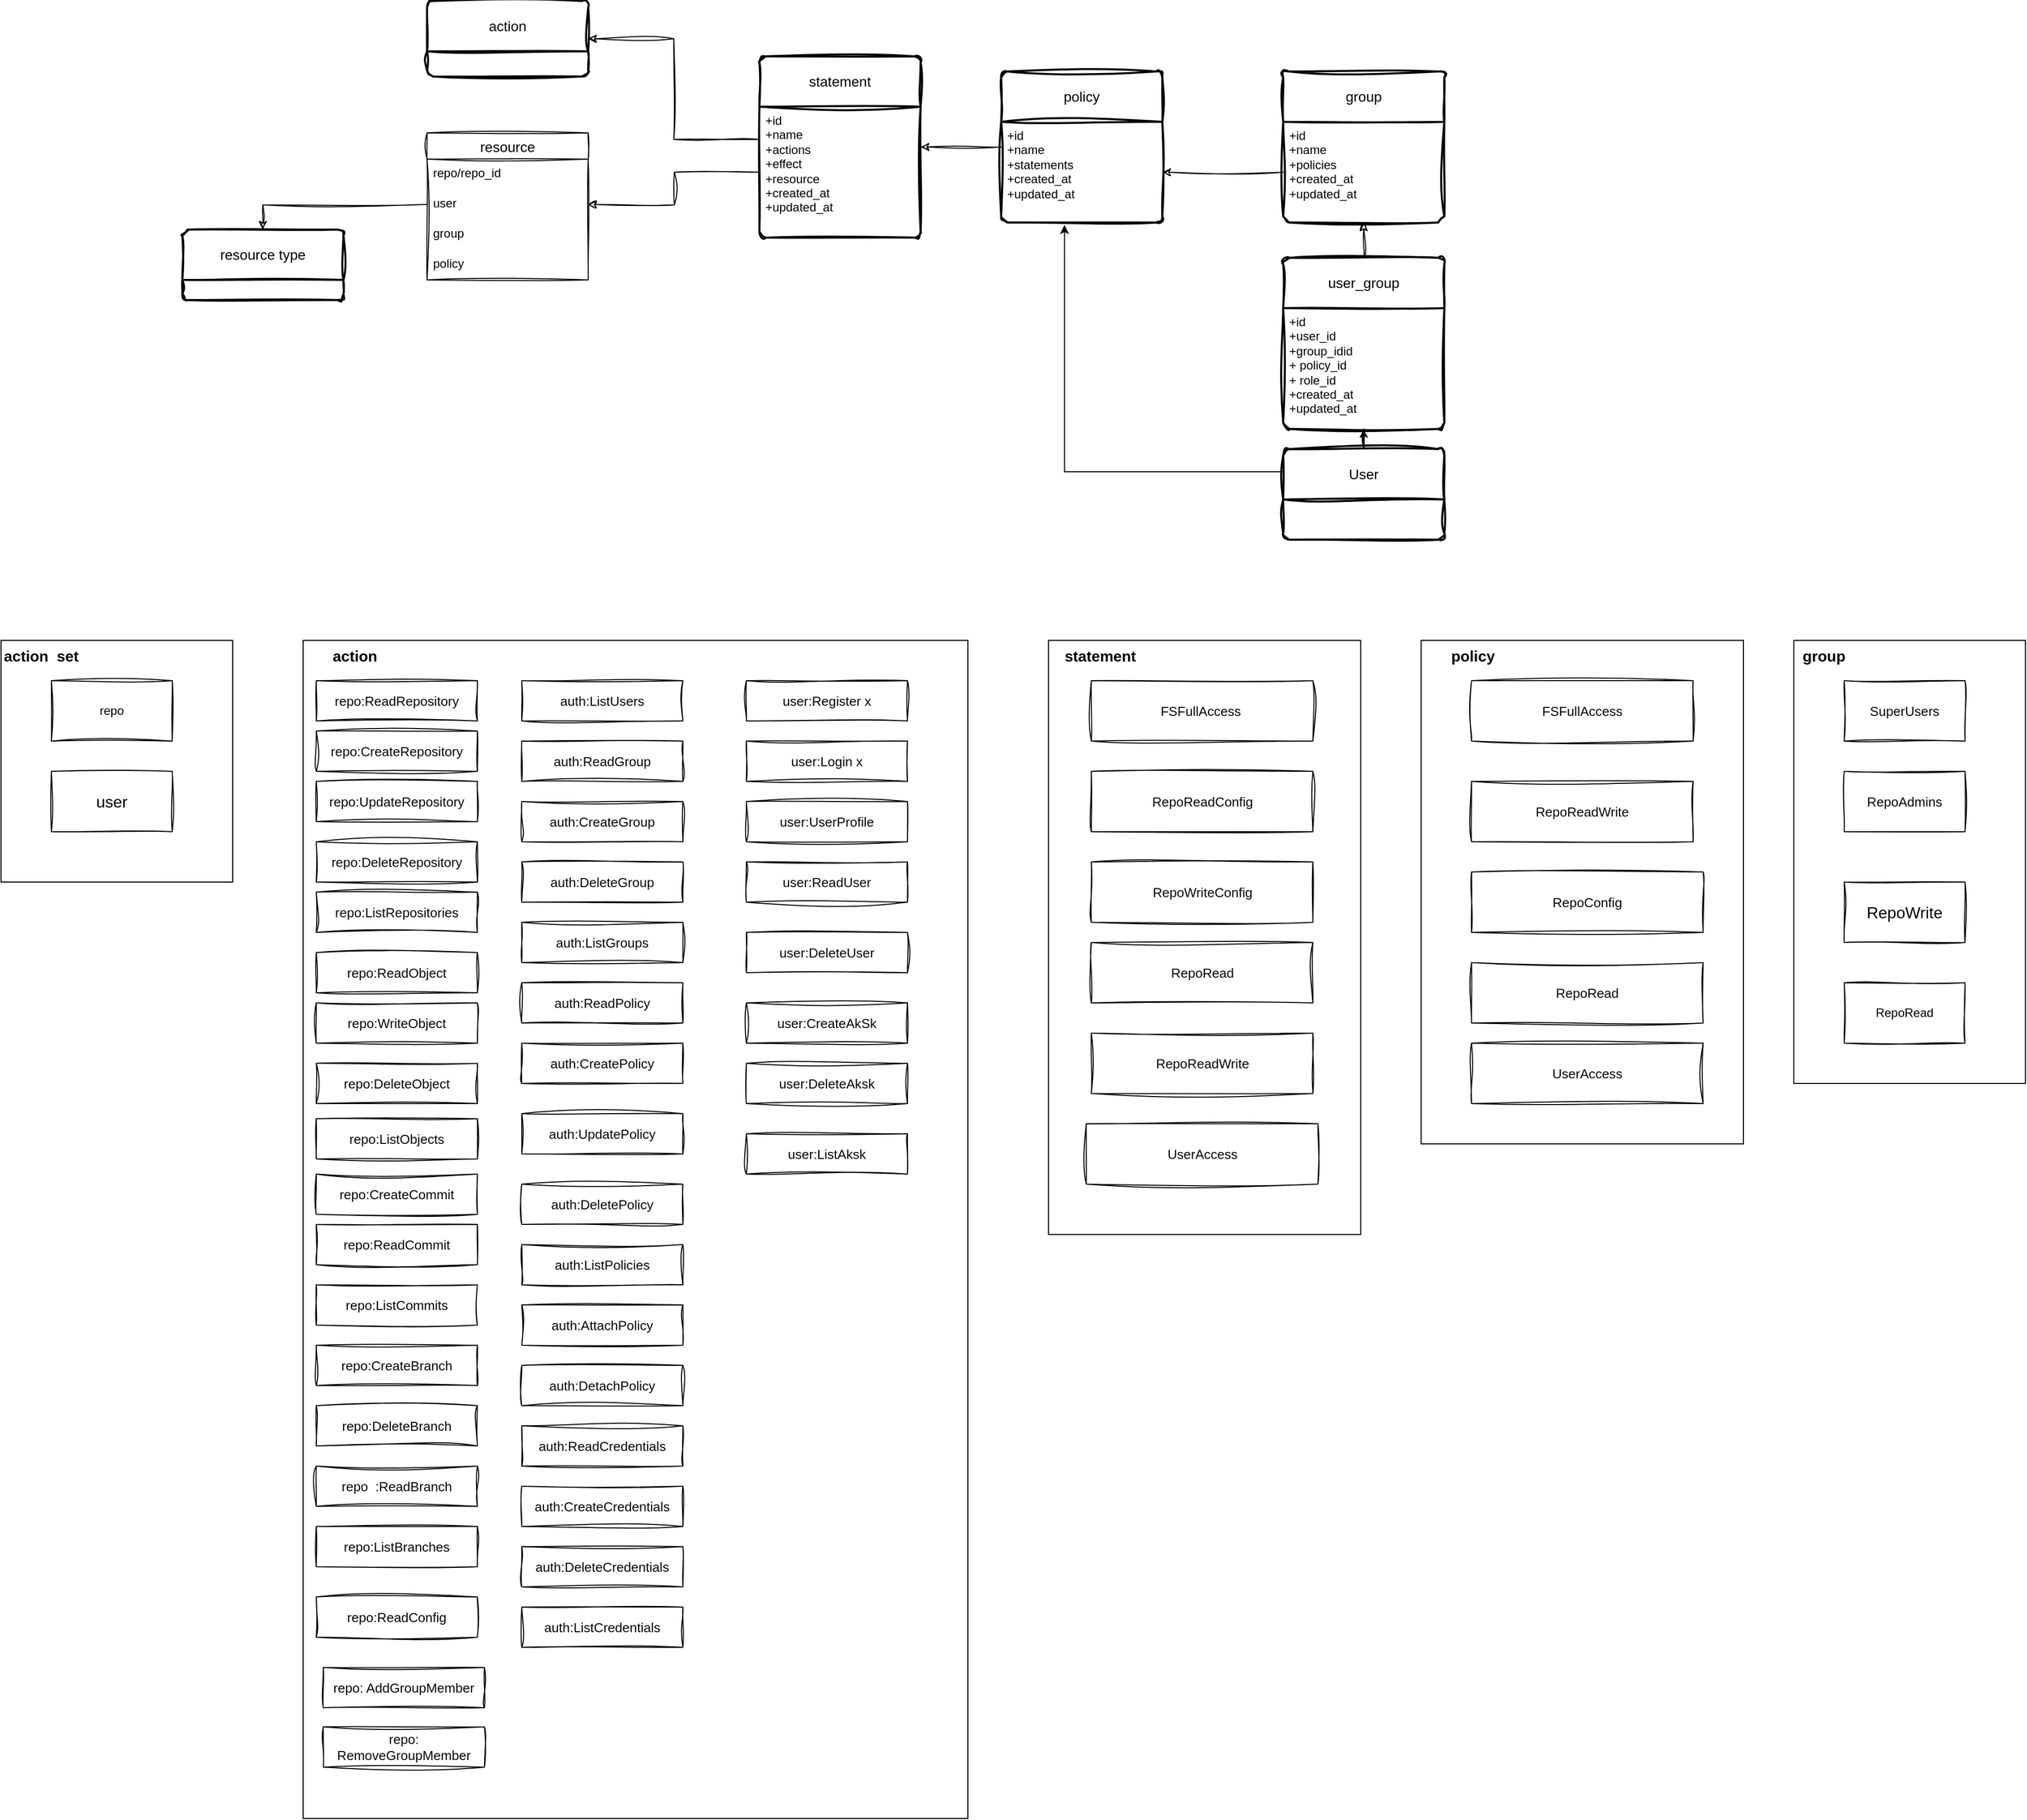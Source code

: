 <mxfile version="23.1.1" type="github">
  <diagram name="第 1 页" id="nxT7Srsqe-B9F_1n1DQQ">
    <mxGraphModel dx="1975" dy="2215" grid="1" gridSize="10" guides="1" tooltips="1" connect="1" arrows="1" fold="1" page="1" pageScale="1" pageWidth="827" pageHeight="1169" math="0" shadow="0">
      <root>
        <mxCell id="0" />
        <mxCell id="1" parent="0" />
        <mxCell id="G2X-WDeKZaXYeicsjy-L-1" value="" style="rounded=0;whiteSpace=wrap;html=1;hachureGap=4;fontFamily=Helvetica;" vertex="1" parent="1">
          <mxGeometry x="2090" y="90" width="230" height="440" as="geometry" />
        </mxCell>
        <mxCell id="G2X-WDeKZaXYeicsjy-L-2" value="&lt;div style=&quot;background-color:#ffffff;color:#080808&quot;&gt;&lt;div style=&quot;font-size: 9.8pt;&quot;&gt;&lt;div&gt;&lt;div style=&quot;font-size: 9.8pt;&quot;&gt;SuperUsers&lt;/div&gt;&lt;/div&gt;&lt;/div&gt;&lt;/div&gt;" style="rounded=0;whiteSpace=wrap;html=1;sketch=1;hachureGap=4;jiggle=2;curveFitting=1;fontFamily=Helvetica;" vertex="1" parent="1">
          <mxGeometry x="2140" y="130" width="120" height="60" as="geometry" />
        </mxCell>
        <mxCell id="G2X-WDeKZaXYeicsjy-L-3" value="&lt;div style=&quot;background-color:#ffffff;color:#080808&quot;&gt;&lt;div style=&quot;font-size: 9.8pt;&quot;&gt;RepoAdmins&lt;/div&gt;&lt;/div&gt;" style="rounded=0;whiteSpace=wrap;html=1;sketch=1;hachureGap=4;jiggle=2;curveFitting=1;fontFamily=Helvetica;" vertex="1" parent="1">
          <mxGeometry x="2140" y="220" width="120" height="60" as="geometry" />
        </mxCell>
        <mxCell id="G2X-WDeKZaXYeicsjy-L-4" value="&lt;font style=&quot;font-size: 16px;&quot;&gt;RepoWrite&lt;/font&gt;" style="rounded=0;whiteSpace=wrap;html=1;sketch=1;hachureGap=4;jiggle=2;curveFitting=1;fontFamily=Helvetica;" vertex="1" parent="1">
          <mxGeometry x="2140" y="330" width="120" height="60" as="geometry" />
        </mxCell>
        <mxCell id="G2X-WDeKZaXYeicsjy-L-5" value="RepoRead" style="rounded=0;whiteSpace=wrap;html=1;sketch=1;hachureGap=4;jiggle=2;curveFitting=1;fontFamily=Helvetica;" vertex="1" parent="1">
          <mxGeometry x="2140" y="430" width="120" height="60" as="geometry" />
        </mxCell>
        <mxCell id="G2X-WDeKZaXYeicsjy-L-6" value="&lt;b&gt;&lt;font style=&quot;font-size: 15px;&quot;&gt;group&lt;/font&gt;&lt;/b&gt;" style="text;html=1;align=center;verticalAlign=middle;whiteSpace=wrap;rounded=0;fontFamily=Helvetica;" vertex="1" parent="1">
          <mxGeometry x="2090" y="90" width="60" height="30" as="geometry" />
        </mxCell>
        <mxCell id="G2X-WDeKZaXYeicsjy-L-7" value="" style="rounded=0;whiteSpace=wrap;html=1;hachureGap=4;fontFamily=Helvetica;" vertex="1" parent="1">
          <mxGeometry x="1720" y="90" width="320" height="500" as="geometry" />
        </mxCell>
        <mxCell id="G2X-WDeKZaXYeicsjy-L-8" value="&lt;div style=&quot;background-color:#ffffff;color:#080808&quot;&gt;&lt;div style=&quot;font-size: 9.8pt;&quot;&gt;&lt;font&gt;FSFullAccess&lt;/font&gt;&lt;/div&gt;&lt;/div&gt;" style="rounded=0;whiteSpace=wrap;html=1;sketch=1;hachureGap=4;jiggle=2;curveFitting=1;fontFamily=Helvetica;" vertex="1" parent="1">
          <mxGeometry x="1770" y="130" width="220" height="60" as="geometry" />
        </mxCell>
        <mxCell id="G2X-WDeKZaXYeicsjy-L-10" value="&lt;div style=&quot;background-color:#ffffff;color:#080808&quot;&gt;&lt;div style=&quot;font-size: 9.8pt;&quot;&gt;RepoReadWrite&lt;br&gt;&lt;/div&gt;&lt;/div&gt;" style="rounded=0;whiteSpace=wrap;html=1;sketch=1;hachureGap=4;jiggle=2;curveFitting=1;fontFamily=Helvetica;" vertex="1" parent="1">
          <mxGeometry x="1770" y="230" width="220" height="60" as="geometry" />
        </mxCell>
        <mxCell id="G2X-WDeKZaXYeicsjy-L-11" value="&lt;div style=&quot;background-color:#ffffff;color:#080808&quot;&gt;&lt;div style=&quot;font-size: 9.8pt;&quot;&gt;RepoConfig&lt;br&gt;&lt;/div&gt;&lt;/div&gt;" style="rounded=0;whiteSpace=wrap;html=1;sketch=1;hachureGap=4;jiggle=2;curveFitting=1;fontFamily=Helvetica;" vertex="1" parent="1">
          <mxGeometry x="1770" y="320" width="230" height="60" as="geometry" />
        </mxCell>
        <mxCell id="G2X-WDeKZaXYeicsjy-L-12" value="&lt;b&gt;&lt;font style=&quot;font-size: 15px;&quot;&gt;policy&lt;/font&gt;&lt;/b&gt;" style="text;html=1;align=center;verticalAlign=middle;whiteSpace=wrap;rounded=0;fontFamily=Helvetica;" vertex="1" parent="1">
          <mxGeometry x="1733" y="90" width="77" height="30" as="geometry" />
        </mxCell>
        <mxCell id="G2X-WDeKZaXYeicsjy-L-13" value="" style="rounded=0;whiteSpace=wrap;html=1;hachureGap=4;fontFamily=Helvetica;" vertex="1" parent="1">
          <mxGeometry x="610" y="90" width="660" height="1170" as="geometry" />
        </mxCell>
        <mxCell id="G2X-WDeKZaXYeicsjy-L-14" value="&lt;div style=&quot;background-color:#ffffff;color:#080808&quot;&gt;&lt;div style=&quot;font-size: 9.8pt;&quot;&gt;&lt;div&gt;&lt;div style=&quot;font-size: 9.8pt;&quot;&gt;repo:ReadRepository&lt;/div&gt;&lt;/div&gt;&lt;/div&gt;&lt;/div&gt;" style="rounded=0;whiteSpace=wrap;html=1;sketch=1;hachureGap=4;jiggle=2;curveFitting=1;fontFamily=Helvetica;" vertex="1" parent="1">
          <mxGeometry x="623" y="130" width="160" height="40" as="geometry" />
        </mxCell>
        <mxCell id="G2X-WDeKZaXYeicsjy-L-15" value="&lt;b&gt;&lt;font style=&quot;font-size: 15px;&quot;&gt;action&lt;/font&gt;&lt;/b&gt;" style="text;html=1;align=center;verticalAlign=middle;whiteSpace=wrap;rounded=0;fontFamily=Helvetica;" vertex="1" parent="1">
          <mxGeometry x="623" y="90" width="77" height="30" as="geometry" />
        </mxCell>
        <mxCell id="G2X-WDeKZaXYeicsjy-L-16" value="&lt;div style=&quot;background-color:#ffffff;color:#080808&quot;&gt;&lt;div style=&quot;font-size: 9.8pt;&quot;&gt;&lt;div&gt;&lt;div style=&quot;font-size: 9.8pt;&quot;&gt;repo:CreateRepository&lt;/div&gt;&lt;/div&gt;&lt;/div&gt;&lt;/div&gt;" style="rounded=0;whiteSpace=wrap;html=1;sketch=1;hachureGap=4;jiggle=2;curveFitting=1;fontFamily=Helvetica;" vertex="1" parent="1">
          <mxGeometry x="623" y="180" width="160" height="40" as="geometry" />
        </mxCell>
        <mxCell id="G2X-WDeKZaXYeicsjy-L-17" value="&lt;div style=&quot;background-color:#ffffff;color:#080808&quot;&gt;&lt;div style=&quot;font-size: 9.8pt;&quot;&gt;&lt;div&gt;&lt;div style=&quot;font-size: 9.8pt;&quot;&gt;repo:UpdateRepository&lt;/div&gt;&lt;/div&gt;&lt;/div&gt;&lt;/div&gt;" style="rounded=0;whiteSpace=wrap;html=1;sketch=1;hachureGap=4;jiggle=2;curveFitting=1;fontFamily=Helvetica;" vertex="1" parent="1">
          <mxGeometry x="623" y="230" width="160" height="40" as="geometry" />
        </mxCell>
        <mxCell id="G2X-WDeKZaXYeicsjy-L-22" value="&lt;div style=&quot;background-color:#ffffff;color:#080808&quot;&gt;&lt;div style=&quot;font-size: 9.8pt;&quot;&gt;&lt;div style=&quot;font-size: 9.8pt;&quot;&gt;repo:ListRepositories&lt;/div&gt;&lt;/div&gt;&lt;/div&gt;" style="rounded=0;whiteSpace=wrap;html=1;sketch=1;hachureGap=4;jiggle=2;curveFitting=1;fontFamily=Helvetica;" vertex="1" parent="1">
          <mxGeometry x="623" y="340" width="160" height="40" as="geometry" />
        </mxCell>
        <mxCell id="G2X-WDeKZaXYeicsjy-L-23" value="&lt;div style=&quot;background-color:#ffffff;color:#080808&quot;&gt;&lt;div style=&quot;font-size: 9.8pt;&quot;&gt;&lt;div style=&quot;font-size: 9.8pt;&quot;&gt;repo:ReadObject&lt;/div&gt;&lt;/div&gt;&lt;/div&gt;" style="rounded=0;whiteSpace=wrap;html=1;sketch=1;hachureGap=4;jiggle=2;curveFitting=1;fontFamily=Helvetica;" vertex="1" parent="1">
          <mxGeometry x="623" y="400" width="160" height="40" as="geometry" />
        </mxCell>
        <mxCell id="G2X-WDeKZaXYeicsjy-L-24" value="&lt;div style=&quot;background-color:#ffffff;color:#080808&quot;&gt;&lt;div style=&quot;font-size: 9.8pt;&quot;&gt;&lt;div style=&quot;font-size: 9.8pt;&quot;&gt;repo:WriteObject&lt;/div&gt;&lt;/div&gt;&lt;/div&gt;" style="rounded=0;whiteSpace=wrap;html=1;sketch=1;hachureGap=4;jiggle=2;curveFitting=1;fontFamily=Helvetica;" vertex="1" parent="1">
          <mxGeometry x="623" y="450" width="160" height="40" as="geometry" />
        </mxCell>
        <mxCell id="G2X-WDeKZaXYeicsjy-L-25" value="&lt;div style=&quot;background-color:#ffffff;color:#080808&quot;&gt;&lt;div style=&quot;font-size: 9.8pt;&quot;&gt;&lt;div style=&quot;font-size: 9.8pt;&quot;&gt;repo:DeleteObject&lt;/div&gt;&lt;/div&gt;&lt;/div&gt;" style="rounded=0;whiteSpace=wrap;html=1;sketch=1;hachureGap=4;jiggle=2;curveFitting=1;fontFamily=Helvetica;" vertex="1" parent="1">
          <mxGeometry x="623" y="510" width="160" height="40" as="geometry" />
        </mxCell>
        <mxCell id="G2X-WDeKZaXYeicsjy-L-26" value="&lt;div style=&quot;background-color:#ffffff;color:#080808&quot;&gt;&lt;div style=&quot;font-size: 9.8pt;&quot;&gt;&lt;div style=&quot;font-size: 9.8pt;&quot;&gt;repo:ListObjects&lt;/div&gt;&lt;/div&gt;&lt;/div&gt;" style="rounded=0;whiteSpace=wrap;html=1;sketch=1;hachureGap=4;jiggle=2;curveFitting=1;fontFamily=Helvetica;" vertex="1" parent="1">
          <mxGeometry x="623" y="565" width="160" height="40" as="geometry" />
        </mxCell>
        <mxCell id="G2X-WDeKZaXYeicsjy-L-27" value="&lt;div style=&quot;background-color:#ffffff;color:#080808&quot;&gt;&lt;div style=&quot;font-size: 9.8pt;&quot;&gt;&lt;div style=&quot;font-size: 9.8pt;&quot;&gt;&lt;div style=&quot;font-size: 9.8pt;&quot;&gt;repo:CreateCommit&lt;/div&gt;&lt;/div&gt;&lt;/div&gt;&lt;/div&gt;" style="rounded=0;whiteSpace=wrap;html=1;sketch=1;hachureGap=4;jiggle=2;curveFitting=1;fontFamily=Helvetica;" vertex="1" parent="1">
          <mxGeometry x="623" y="620" width="160" height="40" as="geometry" />
        </mxCell>
        <mxCell id="G2X-WDeKZaXYeicsjy-L-29" value="&lt;div style=&quot;background-color:#ffffff;color:#080808&quot;&gt;&lt;div style=&quot;font-size: 9.8pt;&quot;&gt;&lt;div style=&quot;font-size: 9.8pt;&quot;&gt;&lt;div&gt;&lt;div style=&quot;font-size: 9.8pt;&quot;&gt;repo:ReadCommit&lt;/div&gt;&lt;/div&gt;&lt;/div&gt;&lt;/div&gt;&lt;/div&gt;" style="rounded=0;whiteSpace=wrap;html=1;sketch=1;hachureGap=4;jiggle=2;curveFitting=1;fontFamily=Helvetica;" vertex="1" parent="1">
          <mxGeometry x="623" y="670" width="160" height="40" as="geometry" />
        </mxCell>
        <mxCell id="G2X-WDeKZaXYeicsjy-L-30" value="&lt;div style=&quot;background-color:#ffffff;color:#080808&quot;&gt;&lt;div style=&quot;font-size: 9.8pt;&quot;&gt;&lt;div style=&quot;font-size: 9.8pt;&quot;&gt;&lt;div&gt;&lt;div style=&quot;font-size: 9.8pt;&quot;&gt;repo:ListCommits&lt;/div&gt;&lt;/div&gt;&lt;/div&gt;&lt;/div&gt;&lt;/div&gt;" style="rounded=0;whiteSpace=wrap;html=1;sketch=1;hachureGap=4;jiggle=2;curveFitting=1;fontFamily=Helvetica;" vertex="1" parent="1">
          <mxGeometry x="623" y="730" width="160" height="40" as="geometry" />
        </mxCell>
        <mxCell id="G2X-WDeKZaXYeicsjy-L-31" value="&lt;div style=&quot;background-color:#ffffff;color:#080808&quot;&gt;&lt;div style=&quot;font-size: 9.8pt;&quot;&gt;&lt;div style=&quot;font-size: 9.8pt;&quot;&gt;&lt;div&gt;&lt;div style=&quot;font-size: 9.8pt;&quot;&gt;repo:CreateBranch&lt;/div&gt;&lt;/div&gt;&lt;/div&gt;&lt;/div&gt;&lt;/div&gt;" style="rounded=0;whiteSpace=wrap;html=1;sketch=1;hachureGap=4;jiggle=2;curveFitting=1;fontFamily=Helvetica;" vertex="1" parent="1">
          <mxGeometry x="623" y="790" width="160" height="40" as="geometry" />
        </mxCell>
        <mxCell id="G2X-WDeKZaXYeicsjy-L-32" value="&lt;div style=&quot;background-color:#ffffff;color:#080808&quot;&gt;&lt;div style=&quot;font-size: 9.8pt;&quot;&gt;&lt;div style=&quot;font-size: 9.8pt;&quot;&gt;&lt;div&gt;&lt;div style=&quot;font-size: 9.8pt;&quot;&gt;repo:DeleteBranch&lt;/div&gt;&lt;/div&gt;&lt;/div&gt;&lt;/div&gt;&lt;/div&gt;" style="rounded=0;whiteSpace=wrap;html=1;sketch=1;hachureGap=4;jiggle=2;curveFitting=1;fontFamily=Helvetica;" vertex="1" parent="1">
          <mxGeometry x="623" y="850" width="160" height="40" as="geometry" />
        </mxCell>
        <mxCell id="G2X-WDeKZaXYeicsjy-L-33" value="&lt;div style=&quot;background-color:#ffffff;color:#080808&quot;&gt;&lt;div style=&quot;font-size: 9.8pt;&quot;&gt;&lt;div style=&quot;font-size: 9.8pt;&quot;&gt;&lt;div&gt;&lt;div style=&quot;font-size: 9.8pt;&quot;&gt;repo&amp;nbsp; :ReadBranch&lt;/div&gt;&lt;/div&gt;&lt;/div&gt;&lt;/div&gt;&lt;/div&gt;" style="rounded=0;whiteSpace=wrap;html=1;sketch=1;hachureGap=4;jiggle=2;curveFitting=1;fontFamily=Helvetica;" vertex="1" parent="1">
          <mxGeometry x="623" y="910" width="160" height="40" as="geometry" />
        </mxCell>
        <mxCell id="G2X-WDeKZaXYeicsjy-L-35" value="&lt;div style=&quot;background-color:#ffffff;color:#080808&quot;&gt;&lt;div style=&quot;font-size: 9.8pt;&quot;&gt;&lt;div style=&quot;font-size: 9.8pt;&quot;&gt;&lt;div&gt;&lt;div style=&quot;font-size: 9.8pt;&quot;&gt;repo:ListBranches&lt;/div&gt;&lt;/div&gt;&lt;/div&gt;&lt;/div&gt;&lt;/div&gt;" style="rounded=0;whiteSpace=wrap;html=1;sketch=1;hachureGap=4;jiggle=2;curveFitting=1;fontFamily=Helvetica;" vertex="1" parent="1">
          <mxGeometry x="623" y="970" width="160" height="40" as="geometry" />
        </mxCell>
        <mxCell id="G2X-WDeKZaXYeicsjy-L-39" value="&lt;div style=&quot;background-color:#ffffff;color:#080808&quot;&gt;&lt;div style=&quot;font-size: 9.8pt;&quot;&gt;&lt;div style=&quot;font-size: 9.8pt;&quot;&gt;&lt;div style=&quot;font-size: 9.8pt;&quot;&gt;&lt;div&gt;&lt;div style=&quot;font-size: 9.8pt;&quot;&gt;repo:ReadConfig&lt;/div&gt;&lt;/div&gt;&lt;/div&gt;&lt;/div&gt;&lt;/div&gt;&lt;/div&gt;" style="rounded=0;whiteSpace=wrap;html=1;sketch=1;hachureGap=4;jiggle=2;curveFitting=1;fontFamily=Helvetica;" vertex="1" parent="1">
          <mxGeometry x="623" y="1040" width="160" height="40" as="geometry" />
        </mxCell>
        <mxCell id="G2X-WDeKZaXYeicsjy-L-40" value="&lt;div style=&quot;background-color:#ffffff;color:#080808&quot;&gt;&lt;div style=&quot;font-size: 9.8pt;&quot;&gt;&lt;div style=&quot;font-size: 9.8pt;&quot;&gt;&lt;div&gt;&lt;div style=&quot;font-size: 9.8pt;&quot;&gt;user:Login x&lt;/div&gt;&lt;/div&gt;&lt;/div&gt;&lt;/div&gt;&lt;/div&gt;" style="rounded=0;whiteSpace=wrap;html=1;sketch=1;hachureGap=4;jiggle=2;curveFitting=1;fontFamily=Helvetica;" vertex="1" parent="1">
          <mxGeometry x="1050" y="190" width="160" height="40" as="geometry" />
        </mxCell>
        <mxCell id="G2X-WDeKZaXYeicsjy-L-42" value="&lt;div style=&quot;background-color:#ffffff;color:#080808&quot;&gt;&lt;div style=&quot;font-size: 9.8pt;&quot;&gt;&lt;div style=&quot;font-size: 9.8pt;&quot;&gt;&lt;div style=&quot;font-size: 9.8pt;&quot;&gt;user:ReadUser&lt;/div&gt;&lt;/div&gt;&lt;/div&gt;&lt;/div&gt;" style="rounded=0;whiteSpace=wrap;html=1;sketch=1;hachureGap=4;jiggle=2;curveFitting=1;fontFamily=Helvetica;" vertex="1" parent="1">
          <mxGeometry x="1050" y="310" width="160" height="40" as="geometry" />
        </mxCell>
        <mxCell id="G2X-WDeKZaXYeicsjy-L-43" value="&lt;div style=&quot;background-color:#ffffff;color:#080808&quot;&gt;&lt;div style=&quot;font-size: 9.8pt;&quot;&gt;&lt;div style=&quot;font-size: 9.8pt;&quot;&gt;&lt;div&gt;&lt;div style=&quot;font-size: 9.8pt;&quot;&gt;auth:ListUsers&lt;/div&gt;&lt;/div&gt;&lt;/div&gt;&lt;/div&gt;&lt;/div&gt;" style="rounded=0;whiteSpace=wrap;html=1;sketch=1;hachureGap=4;jiggle=2;curveFitting=1;fontFamily=Helvetica;" vertex="1" parent="1">
          <mxGeometry x="827" y="130" width="160" height="40" as="geometry" />
        </mxCell>
        <mxCell id="G2X-WDeKZaXYeicsjy-L-44" value="&lt;div style=&quot;background-color:#ffffff;color:#080808&quot;&gt;&lt;div style=&quot;font-size: 9.8pt;&quot;&gt;&lt;div style=&quot;font-size: 9.8pt;&quot;&gt;&lt;div&gt;&lt;div style=&quot;font-size: 9.8pt;&quot;&gt;auth:ReadGroup&lt;/div&gt;&lt;/div&gt;&lt;/div&gt;&lt;/div&gt;&lt;/div&gt;" style="rounded=0;whiteSpace=wrap;html=1;sketch=1;hachureGap=4;jiggle=2;curveFitting=1;fontFamily=Helvetica;" vertex="1" parent="1">
          <mxGeometry x="827" y="190" width="160" height="40" as="geometry" />
        </mxCell>
        <mxCell id="G2X-WDeKZaXYeicsjy-L-45" value="&lt;div style=&quot;background-color:#ffffff;color:#080808&quot;&gt;&lt;div style=&quot;font-size: 9.8pt;&quot;&gt;&lt;div style=&quot;font-size: 9.8pt;&quot;&gt;&lt;div&gt;&lt;div style=&quot;font-size: 9.8pt;&quot;&gt;auth:CreateGroup&lt;/div&gt;&lt;/div&gt;&lt;/div&gt;&lt;/div&gt;&lt;/div&gt;" style="rounded=0;whiteSpace=wrap;html=1;sketch=1;hachureGap=4;jiggle=2;curveFitting=1;fontFamily=Helvetica;" vertex="1" parent="1">
          <mxGeometry x="827" y="250" width="160" height="40" as="geometry" />
        </mxCell>
        <mxCell id="G2X-WDeKZaXYeicsjy-L-46" value="&lt;div style=&quot;background-color:#ffffff;color:#080808&quot;&gt;&lt;div style=&quot;font-size: 9.8pt;&quot;&gt;&lt;div style=&quot;font-size: 9.8pt;&quot;&gt;&lt;div style=&quot;font-size: 9.8pt;&quot;&gt;&lt;div&gt;&lt;div style=&quot;font-size: 9.8pt;&quot;&gt;auth:DeleteGroup&lt;/div&gt;&lt;/div&gt;&lt;/div&gt;&lt;/div&gt;&lt;/div&gt;&lt;/div&gt;" style="rounded=0;whiteSpace=wrap;html=1;sketch=1;hachureGap=4;jiggle=2;curveFitting=1;fontFamily=Helvetica;" vertex="1" parent="1">
          <mxGeometry x="827" y="310" width="160" height="40" as="geometry" />
        </mxCell>
        <mxCell id="G2X-WDeKZaXYeicsjy-L-47" value="&lt;div style=&quot;background-color:#ffffff;color:#080808&quot;&gt;&lt;div style=&quot;font-size: 9.8pt;&quot;&gt;&lt;div style=&quot;font-size: 9.8pt;&quot;&gt;&lt;div style=&quot;font-size: 9.8pt;&quot;&gt;&lt;div&gt;&lt;div style=&quot;font-size: 9.8pt;&quot;&gt;auth:ListGroups&lt;/div&gt;&lt;/div&gt;&lt;/div&gt;&lt;/div&gt;&lt;/div&gt;&lt;/div&gt;" style="rounded=0;whiteSpace=wrap;html=1;sketch=1;hachureGap=4;jiggle=2;curveFitting=1;fontFamily=Helvetica;" vertex="1" parent="1">
          <mxGeometry x="827" y="370" width="160" height="40" as="geometry" />
        </mxCell>
        <mxCell id="G2X-WDeKZaXYeicsjy-L-50" value="&lt;div style=&quot;background-color:#ffffff;color:#080808&quot;&gt;&lt;div style=&quot;font-size: 9.8pt;&quot;&gt;&lt;div style=&quot;font-size: 9.8pt;&quot;&gt;&lt;div style=&quot;font-size: 9.8pt;&quot;&gt;&lt;div&gt;&lt;div style=&quot;font-size: 9.8pt;&quot;&gt;auth:ReadPolicy&lt;/div&gt;&lt;/div&gt;&lt;/div&gt;&lt;/div&gt;&lt;/div&gt;&lt;/div&gt;" style="rounded=0;whiteSpace=wrap;html=1;sketch=1;hachureGap=4;jiggle=2;curveFitting=1;fontFamily=Helvetica;" vertex="1" parent="1">
          <mxGeometry x="827" y="430" width="160" height="40" as="geometry" />
        </mxCell>
        <mxCell id="G2X-WDeKZaXYeicsjy-L-51" value="&lt;div style=&quot;background-color:#ffffff;color:#080808&quot;&gt;&lt;div style=&quot;font-size: 9.8pt;&quot;&gt;&lt;div style=&quot;font-size: 9.8pt;&quot;&gt;&lt;div style=&quot;font-size: 9.8pt;&quot;&gt;&lt;div&gt;&lt;div style=&quot;font-size: 9.8pt;&quot;&gt;auth:CreatePolicy&lt;/div&gt;&lt;/div&gt;&lt;/div&gt;&lt;/div&gt;&lt;/div&gt;&lt;/div&gt;" style="rounded=0;whiteSpace=wrap;html=1;sketch=1;hachureGap=4;jiggle=2;curveFitting=1;fontFamily=Helvetica;" vertex="1" parent="1">
          <mxGeometry x="827" y="490" width="160" height="40" as="geometry" />
        </mxCell>
        <mxCell id="G2X-WDeKZaXYeicsjy-L-52" value="&lt;div style=&quot;background-color:#ffffff;color:#080808&quot;&gt;&lt;div style=&quot;font-size: 9.8pt;&quot;&gt;&lt;div style=&quot;font-size: 9.8pt;&quot;&gt;&lt;div style=&quot;font-size: 9.8pt;&quot;&gt;&lt;div&gt;&lt;div style=&quot;font-size: 9.8pt;&quot;&gt;auth:UpdatePolicy&lt;/div&gt;&lt;/div&gt;&lt;/div&gt;&lt;/div&gt;&lt;/div&gt;&lt;/div&gt;" style="rounded=0;whiteSpace=wrap;html=1;sketch=1;hachureGap=4;jiggle=2;curveFitting=1;fontFamily=Helvetica;" vertex="1" parent="1">
          <mxGeometry x="827" y="560" width="160" height="40" as="geometry" />
        </mxCell>
        <mxCell id="G2X-WDeKZaXYeicsjy-L-53" value="&lt;div style=&quot;background-color:#ffffff;color:#080808&quot;&gt;&lt;div style=&quot;font-size: 9.8pt;&quot;&gt;&lt;div style=&quot;font-size: 9.8pt;&quot;&gt;&lt;div style=&quot;font-size: 9.8pt;&quot;&gt;&lt;div&gt;&lt;div style=&quot;font-size: 9.8pt;&quot;&gt;auth:DeletePolicy&lt;/div&gt;&lt;/div&gt;&lt;/div&gt;&lt;/div&gt;&lt;/div&gt;&lt;/div&gt;" style="rounded=0;whiteSpace=wrap;html=1;sketch=1;hachureGap=4;jiggle=2;curveFitting=1;fontFamily=Helvetica;" vertex="1" parent="1">
          <mxGeometry x="827" y="630" width="160" height="40" as="geometry" />
        </mxCell>
        <mxCell id="G2X-WDeKZaXYeicsjy-L-54" value="&lt;div style=&quot;background-color:#ffffff;color:#080808&quot;&gt;&lt;div style=&quot;font-size: 9.8pt;&quot;&gt;&lt;div style=&quot;font-size: 9.8pt;&quot;&gt;&lt;div style=&quot;font-size: 9.8pt;&quot;&gt;&lt;div style=&quot;font-size: 9.8pt;&quot;&gt;&lt;div&gt;&lt;div style=&quot;font-size: 9.8pt;&quot;&gt;auth:ListPolicies&lt;/div&gt;&lt;/div&gt;&lt;/div&gt;&lt;/div&gt;&lt;/div&gt;&lt;/div&gt;&lt;/div&gt;" style="rounded=0;whiteSpace=wrap;html=1;sketch=1;hachureGap=4;jiggle=2;curveFitting=1;fontFamily=Helvetica;" vertex="1" parent="1">
          <mxGeometry x="827" y="690" width="160" height="40" as="geometry" />
        </mxCell>
        <mxCell id="G2X-WDeKZaXYeicsjy-L-55" value="&lt;div style=&quot;background-color:#ffffff;color:#080808&quot;&gt;&lt;div style=&quot;font-size: 9.8pt;&quot;&gt;&lt;div style=&quot;font-size: 9.8pt;&quot;&gt;&lt;div style=&quot;font-size: 9.8pt;&quot;&gt;&lt;div style=&quot;font-size: 9.8pt;&quot;&gt;&lt;div&gt;&lt;div style=&quot;font-size: 9.8pt;&quot;&gt;auth:AttachPolicy&lt;/div&gt;&lt;/div&gt;&lt;/div&gt;&lt;/div&gt;&lt;/div&gt;&lt;/div&gt;&lt;/div&gt;" style="rounded=0;whiteSpace=wrap;html=1;sketch=1;hachureGap=4;jiggle=2;curveFitting=1;fontFamily=Helvetica;" vertex="1" parent="1">
          <mxGeometry x="827" y="750" width="160" height="40" as="geometry" />
        </mxCell>
        <mxCell id="G2X-WDeKZaXYeicsjy-L-56" value="&lt;div style=&quot;background-color:#ffffff;color:#080808&quot;&gt;&lt;div style=&quot;font-size: 9.8pt;&quot;&gt;&lt;div style=&quot;font-size: 9.8pt;&quot;&gt;&lt;div style=&quot;font-size: 9.8pt;&quot;&gt;&lt;div style=&quot;font-size: 9.8pt;&quot;&gt;&lt;div style=&quot;font-size: 9.8pt;&quot;&gt;&lt;div&gt;&lt;div style=&quot;font-size: 9.8pt;&quot;&gt;auth:DetachPolicy&lt;/div&gt;&lt;/div&gt;&lt;/div&gt;&lt;/div&gt;&lt;/div&gt;&lt;/div&gt;&lt;/div&gt;&lt;/div&gt;" style="rounded=0;whiteSpace=wrap;html=1;sketch=1;hachureGap=4;jiggle=2;curveFitting=1;fontFamily=Helvetica;" vertex="1" parent="1">
          <mxGeometry x="827" y="810" width="160" height="40" as="geometry" />
        </mxCell>
        <mxCell id="G2X-WDeKZaXYeicsjy-L-57" value="&lt;div style=&quot;background-color:#ffffff;color:#080808&quot;&gt;&lt;div style=&quot;font-size: 9.8pt;&quot;&gt;&lt;div style=&quot;font-size: 9.8pt;&quot;&gt;&lt;div style=&quot;font-size: 9.8pt;&quot;&gt;&lt;div style=&quot;font-size: 9.8pt;&quot;&gt;&lt;div&gt;&lt;div style=&quot;font-size: 9.8pt;&quot;&gt;auth:ReadCredentials&lt;/div&gt;&lt;/div&gt;&lt;/div&gt;&lt;/div&gt;&lt;/div&gt;&lt;/div&gt;&lt;/div&gt;" style="rounded=0;whiteSpace=wrap;html=1;sketch=1;hachureGap=4;jiggle=2;curveFitting=1;fontFamily=Helvetica;" vertex="1" parent="1">
          <mxGeometry x="827" y="870" width="160" height="40" as="geometry" />
        </mxCell>
        <mxCell id="G2X-WDeKZaXYeicsjy-L-58" value="&lt;div style=&quot;background-color:#ffffff;color:#080808&quot;&gt;&lt;div style=&quot;font-size: 9.8pt;&quot;&gt;&lt;div style=&quot;font-size: 9.8pt;&quot;&gt;&lt;div style=&quot;font-size: 9.8pt;&quot;&gt;&lt;div style=&quot;font-size: 9.8pt;&quot;&gt;&lt;div&gt;&lt;div style=&quot;font-size: 9.8pt;&quot;&gt;auth:CreateCredentials&lt;/div&gt;&lt;/div&gt;&lt;/div&gt;&lt;/div&gt;&lt;/div&gt;&lt;/div&gt;&lt;/div&gt;" style="rounded=0;whiteSpace=wrap;html=1;sketch=1;hachureGap=4;jiggle=2;curveFitting=1;fontFamily=Helvetica;" vertex="1" parent="1">
          <mxGeometry x="827" y="930" width="160" height="40" as="geometry" />
        </mxCell>
        <mxCell id="G2X-WDeKZaXYeicsjy-L-59" value="&lt;div style=&quot;background-color:#ffffff;color:#080808&quot;&gt;&lt;div style=&quot;font-size: 9.8pt;&quot;&gt;&lt;div style=&quot;font-size: 9.8pt;&quot;&gt;&lt;div style=&quot;font-size: 9.8pt;&quot;&gt;&lt;div style=&quot;font-size: 9.8pt;&quot;&gt;&lt;div style=&quot;font-size: 9.8pt;&quot;&gt;&lt;div&gt;&lt;div style=&quot;font-size: 9.8pt;&quot;&gt;auth:DeleteCredentials&lt;/div&gt;&lt;/div&gt;&lt;/div&gt;&lt;/div&gt;&lt;/div&gt;&lt;/div&gt;&lt;/div&gt;&lt;/div&gt;" style="rounded=0;whiteSpace=wrap;html=1;sketch=1;hachureGap=4;jiggle=2;curveFitting=1;fontFamily=Helvetica;" vertex="1" parent="1">
          <mxGeometry x="827" y="990" width="160" height="40" as="geometry" />
        </mxCell>
        <mxCell id="G2X-WDeKZaXYeicsjy-L-60" value="&lt;div style=&quot;background-color:#ffffff;color:#080808&quot;&gt;&lt;div style=&quot;font-size: 9.8pt;&quot;&gt;&lt;div style=&quot;font-size: 9.8pt;&quot;&gt;&lt;div style=&quot;font-size: 9.8pt;&quot;&gt;&lt;div style=&quot;font-size: 9.8pt;&quot;&gt;&lt;div style=&quot;font-size: 9.8pt;&quot;&gt;&lt;div&gt;&lt;div style=&quot;font-size: 9.8pt;&quot;&gt;auth:ListCredentials&lt;/div&gt;&lt;/div&gt;&lt;/div&gt;&lt;/div&gt;&lt;/div&gt;&lt;/div&gt;&lt;/div&gt;&lt;/div&gt;" style="rounded=0;whiteSpace=wrap;html=1;sketch=1;hachureGap=4;jiggle=2;curveFitting=1;fontFamily=Helvetica;" vertex="1" parent="1">
          <mxGeometry x="827" y="1050" width="160" height="40" as="geometry" />
        </mxCell>
        <mxCell id="G2X-WDeKZaXYeicsjy-L-68" value="" style="rounded=0;whiteSpace=wrap;html=1;hachureGap=4;fontFamily=Helvetica;" vertex="1" parent="1">
          <mxGeometry x="310" y="90" width="230" height="240" as="geometry" />
        </mxCell>
        <mxCell id="G2X-WDeKZaXYeicsjy-L-69" value="repo" style="rounded=0;whiteSpace=wrap;html=1;sketch=1;hachureGap=4;jiggle=2;curveFitting=1;fontFamily=Helvetica;" vertex="1" parent="1">
          <mxGeometry x="360" y="130" width="120" height="60" as="geometry" />
        </mxCell>
        <mxCell id="G2X-WDeKZaXYeicsjy-L-70" value="&lt;font style=&quot;font-size: 16px;&quot;&gt;user&lt;/font&gt;" style="rounded=0;whiteSpace=wrap;html=1;sketch=1;hachureGap=4;jiggle=2;curveFitting=1;fontFamily=Helvetica;" vertex="1" parent="1">
          <mxGeometry x="360" y="220" width="120" height="60" as="geometry" />
        </mxCell>
        <mxCell id="G2X-WDeKZaXYeicsjy-L-73" value="&lt;b&gt;&lt;font style=&quot;font-size: 15px;&quot;&gt;action&amp;nbsp; set&lt;/font&gt;&lt;/b&gt;" style="text;html=1;align=center;verticalAlign=middle;whiteSpace=wrap;rounded=0;fontFamily=Helvetica;" vertex="1" parent="1">
          <mxGeometry x="310" y="90" width="80" height="30" as="geometry" />
        </mxCell>
        <mxCell id="G2X-WDeKZaXYeicsjy-L-75" value="&lt;div style=&quot;background-color:#ffffff;color:#080808&quot;&gt;&lt;div style=&quot;font-size: 9.8pt;&quot;&gt;&lt;div style=&quot;font-size: 9.8pt;&quot;&gt;RepoRead&lt;br&gt;&lt;/div&gt;&lt;/div&gt;&lt;/div&gt;" style="rounded=0;whiteSpace=wrap;html=1;sketch=1;hachureGap=4;jiggle=2;curveFitting=1;fontFamily=Helvetica;" vertex="1" parent="1">
          <mxGeometry x="1770" y="410" width="230" height="60" as="geometry" />
        </mxCell>
        <mxCell id="G2X-WDeKZaXYeicsjy-L-76" value="&lt;div style=&quot;background-color:#ffffff;color:#080808&quot;&gt;&lt;div style=&quot;font-size: 9.8pt;&quot;&gt;&lt;div style=&quot;font-size: 9.8pt;&quot;&gt;UserAccess&lt;br&gt;&lt;/div&gt;&lt;/div&gt;&lt;/div&gt;" style="rounded=0;whiteSpace=wrap;html=1;sketch=1;hachureGap=4;jiggle=2;curveFitting=1;fontFamily=Helvetica;" vertex="1" parent="1">
          <mxGeometry x="1770" y="490" width="230" height="60" as="geometry" />
        </mxCell>
        <mxCell id="G2X-WDeKZaXYeicsjy-L-78" value="" style="rounded=0;whiteSpace=wrap;html=1;hachureGap=4;fontFamily=Helvetica;" vertex="1" parent="1">
          <mxGeometry x="1350" y="90" width="310" height="590" as="geometry" />
        </mxCell>
        <mxCell id="G2X-WDeKZaXYeicsjy-L-79" value="&lt;div style=&quot;background-color:#ffffff;color:#080808&quot;&gt;&lt;div style=&quot;font-size: 9.8pt;&quot;&gt;&lt;div style=&quot;font-size: 9.8pt;&quot;&gt;FSFullAccess&amp;nbsp;&lt;br&gt;&lt;/div&gt;&lt;/div&gt;&lt;/div&gt;" style="rounded=0;whiteSpace=wrap;html=1;sketch=1;hachureGap=4;jiggle=2;curveFitting=1;fontFamily=Helvetica;" vertex="1" parent="1">
          <mxGeometry x="1392.5" y="130" width="220" height="60" as="geometry" />
        </mxCell>
        <mxCell id="G2X-WDeKZaXYeicsjy-L-81" value="&lt;div style=&quot;background-color:#ffffff;color:#080808&quot;&gt;&lt;div style=&quot;font-size: 9.8pt;&quot;&gt;&lt;div&gt;&lt;div style=&quot;font-size: 9.8pt;&quot;&gt;RepoReadWrite&lt;/div&gt;&lt;/div&gt;&lt;/div&gt;&lt;/div&gt;" style="rounded=0;whiteSpace=wrap;html=1;sketch=1;hachureGap=4;jiggle=2;curveFitting=1;fontFamily=Helvetica;" vertex="1" parent="1">
          <mxGeometry x="1392.5" y="480" width="220" height="60" as="geometry" />
        </mxCell>
        <mxCell id="G2X-WDeKZaXYeicsjy-L-83" value="&lt;b&gt;&lt;font style=&quot;font-size: 15px;&quot;&gt;statement&lt;/font&gt;&lt;/b&gt;" style="text;html=1;align=center;verticalAlign=middle;whiteSpace=wrap;rounded=0;fontFamily=Helvetica;" vertex="1" parent="1">
          <mxGeometry x="1363" y="90" width="77" height="30" as="geometry" />
        </mxCell>
        <mxCell id="G2X-WDeKZaXYeicsjy-L-87" value="resource" style="swimlane;fontStyle=0;childLayout=stackLayout;horizontal=1;startSize=26;horizontalStack=0;resizeParent=1;resizeParentMax=0;resizeLast=0;collapsible=1;marginBottom=0;align=center;fontSize=14;sketch=1;hachureGap=4;jiggle=2;curveFitting=1;" vertex="1" parent="1">
          <mxGeometry x="733" y="-414" width="160" height="146" as="geometry" />
        </mxCell>
        <mxCell id="G2X-WDeKZaXYeicsjy-L-88" value="repo/repo_id" style="text;strokeColor=none;fillColor=none;spacingLeft=4;spacingRight=4;overflow=hidden;rotatable=0;points=[[0,0.5],[1,0.5]];portConstraint=eastwest;fontSize=12;whiteSpace=wrap;html=1;" vertex="1" parent="G2X-WDeKZaXYeicsjy-L-87">
          <mxGeometry y="26" width="160" height="30" as="geometry" />
        </mxCell>
        <mxCell id="G2X-WDeKZaXYeicsjy-L-93" value="user" style="text;strokeColor=none;fillColor=none;spacingLeft=4;spacingRight=4;overflow=hidden;rotatable=0;points=[[0,0.5],[1,0.5]];portConstraint=eastwest;fontSize=12;whiteSpace=wrap;html=1;" vertex="1" parent="G2X-WDeKZaXYeicsjy-L-87">
          <mxGeometry y="56" width="160" height="30" as="geometry" />
        </mxCell>
        <mxCell id="G2X-WDeKZaXYeicsjy-L-94" value="group" style="text;strokeColor=none;fillColor=none;spacingLeft=4;spacingRight=4;overflow=hidden;rotatable=0;points=[[0,0.5],[1,0.5]];portConstraint=eastwest;fontSize=12;whiteSpace=wrap;html=1;" vertex="1" parent="G2X-WDeKZaXYeicsjy-L-87">
          <mxGeometry y="86" width="160" height="30" as="geometry" />
        </mxCell>
        <mxCell id="G2X-WDeKZaXYeicsjy-L-95" value="policy" style="text;strokeColor=none;fillColor=none;spacingLeft=4;spacingRight=4;overflow=hidden;rotatable=0;points=[[0,0.5],[1,0.5]];portConstraint=eastwest;fontSize=12;whiteSpace=wrap;html=1;" vertex="1" parent="G2X-WDeKZaXYeicsjy-L-87">
          <mxGeometry y="116" width="160" height="30" as="geometry" />
        </mxCell>
        <mxCell id="G2X-WDeKZaXYeicsjy-L-96" value="policy" style="swimlane;childLayout=stackLayout;horizontal=1;startSize=50;horizontalStack=0;rounded=1;fontSize=14;fontStyle=0;strokeWidth=2;resizeParent=0;resizeLast=1;shadow=0;dashed=0;align=center;arcSize=4;whiteSpace=wrap;html=1;sketch=1;hachureGap=4;jiggle=2;curveFitting=1;" vertex="1" parent="1">
          <mxGeometry x="1303" y="-475" width="160" height="150" as="geometry" />
        </mxCell>
        <mxCell id="G2X-WDeKZaXYeicsjy-L-97" value="+id&lt;br&gt;+name&lt;br&gt;+statements&lt;br&gt;+created_at&lt;br style=&quot;border-color: var(--border-color);&quot;&gt;+updated_at" style="align=left;strokeColor=none;fillColor=none;spacingLeft=4;fontSize=12;verticalAlign=top;resizable=0;rotatable=0;part=1;html=1;sketch=1;hachureGap=4;jiggle=2;curveFitting=1;" vertex="1" parent="G2X-WDeKZaXYeicsjy-L-96">
          <mxGeometry y="50" width="160" height="100" as="geometry" />
        </mxCell>
        <mxCell id="G2X-WDeKZaXYeicsjy-L-98" value="statement" style="swimlane;childLayout=stackLayout;horizontal=1;startSize=50;horizontalStack=0;rounded=1;fontSize=14;fontStyle=0;strokeWidth=2;resizeParent=0;resizeLast=1;shadow=0;dashed=0;align=center;arcSize=4;whiteSpace=wrap;html=1;sketch=1;hachureGap=4;jiggle=2;curveFitting=1;" vertex="1" parent="1">
          <mxGeometry x="1063" y="-490" width="160" height="180" as="geometry" />
        </mxCell>
        <mxCell id="G2X-WDeKZaXYeicsjy-L-99" value="+id&lt;br&gt;+name&lt;br&gt;+actions&lt;br style=&quot;border-color: var(--border-color);&quot;&gt;+effect&lt;br style=&quot;border-color: var(--border-color);&quot;&gt;+resource&lt;br&gt;+created_at&lt;br&gt;+updated_at" style="align=left;strokeColor=none;fillColor=none;spacingLeft=4;fontSize=12;verticalAlign=top;resizable=0;rotatable=0;part=1;html=1;sketch=1;hachureGap=4;jiggle=2;curveFitting=1;" vertex="1" parent="G2X-WDeKZaXYeicsjy-L-98">
          <mxGeometry y="50" width="160" height="130" as="geometry" />
        </mxCell>
        <mxCell id="G2X-WDeKZaXYeicsjy-L-100" value="action" style="swimlane;childLayout=stackLayout;horizontal=1;startSize=50;horizontalStack=0;rounded=1;fontSize=14;fontStyle=0;strokeWidth=2;resizeParent=0;resizeLast=1;shadow=0;dashed=0;align=center;arcSize=4;whiteSpace=wrap;html=1;sketch=1;hachureGap=4;jiggle=2;curveFitting=1;" vertex="1" parent="1">
          <mxGeometry x="733" y="-545" width="160" height="75" as="geometry" />
        </mxCell>
        <mxCell id="G2X-WDeKZaXYeicsjy-L-101" style="edgeStyle=orthogonalEdgeStyle;rounded=0;sketch=1;hachureGap=4;jiggle=2;curveFitting=1;orthogonalLoop=1;jettySize=auto;html=1;exitX=0;exitY=0.25;exitDx=0;exitDy=0;" edge="1" parent="1" source="G2X-WDeKZaXYeicsjy-L-97" target="G2X-WDeKZaXYeicsjy-L-98">
          <mxGeometry relative="1" as="geometry" />
        </mxCell>
        <mxCell id="G2X-WDeKZaXYeicsjy-L-102" style="edgeStyle=orthogonalEdgeStyle;rounded=0;sketch=1;hachureGap=4;jiggle=2;curveFitting=1;orthogonalLoop=1;jettySize=auto;html=1;exitX=0;exitY=0.5;exitDx=0;exitDy=0;entryX=1;entryY=0.5;entryDx=0;entryDy=0;" edge="1" parent="1" source="G2X-WDeKZaXYeicsjy-L-99">
          <mxGeometry relative="1" as="geometry">
            <mxPoint x="893" y="-343" as="targetPoint" />
          </mxGeometry>
        </mxCell>
        <mxCell id="G2X-WDeKZaXYeicsjy-L-103" style="edgeStyle=orthogonalEdgeStyle;rounded=0;sketch=1;hachureGap=4;jiggle=2;curveFitting=1;orthogonalLoop=1;jettySize=auto;html=1;exitX=0;exitY=0.25;exitDx=0;exitDy=0;entryX=1;entryY=0.5;entryDx=0;entryDy=0;" edge="1" parent="1" source="G2X-WDeKZaXYeicsjy-L-99" target="G2X-WDeKZaXYeicsjy-L-100">
          <mxGeometry relative="1" as="geometry" />
        </mxCell>
        <mxCell id="G2X-WDeKZaXYeicsjy-L-104" value="resource type" style="swimlane;childLayout=stackLayout;horizontal=1;startSize=50;horizontalStack=0;rounded=1;fontSize=14;fontStyle=0;strokeWidth=2;resizeParent=0;resizeLast=1;shadow=0;dashed=0;align=center;arcSize=4;whiteSpace=wrap;html=1;sketch=1;hachureGap=4;jiggle=2;curveFitting=1;" vertex="1" parent="1">
          <mxGeometry x="490" y="-318" width="160" height="70" as="geometry" />
        </mxCell>
        <mxCell id="G2X-WDeKZaXYeicsjy-L-105" style="edgeStyle=orthogonalEdgeStyle;rounded=0;sketch=1;hachureGap=4;jiggle=2;curveFitting=1;orthogonalLoop=1;jettySize=auto;html=1;exitX=0;exitY=0.5;exitDx=0;exitDy=0;" edge="1" parent="1" target="G2X-WDeKZaXYeicsjy-L-104">
          <mxGeometry relative="1" as="geometry">
            <mxPoint x="733" y="-343" as="sourcePoint" />
          </mxGeometry>
        </mxCell>
        <mxCell id="G2X-WDeKZaXYeicsjy-L-106" value="group" style="swimlane;childLayout=stackLayout;horizontal=1;startSize=50;horizontalStack=0;rounded=1;fontSize=14;fontStyle=0;strokeWidth=2;resizeParent=0;resizeLast=1;shadow=0;dashed=0;align=center;arcSize=4;whiteSpace=wrap;html=1;sketch=1;hachureGap=4;jiggle=2;curveFitting=1;" vertex="1" parent="1">
          <mxGeometry x="1583" y="-475" width="160" height="150" as="geometry" />
        </mxCell>
        <mxCell id="G2X-WDeKZaXYeicsjy-L-107" value="+id&lt;br&gt;+name&lt;br&gt;+policies&lt;br&gt;+created_at&lt;br style=&quot;border-color: var(--border-color);&quot;&gt;+updated_at" style="align=left;strokeColor=none;fillColor=none;spacingLeft=4;fontSize=12;verticalAlign=top;resizable=0;rotatable=0;part=1;html=1;sketch=1;hachureGap=4;jiggle=2;curveFitting=1;" vertex="1" parent="G2X-WDeKZaXYeicsjy-L-106">
          <mxGeometry y="50" width="160" height="100" as="geometry" />
        </mxCell>
        <mxCell id="G2X-WDeKZaXYeicsjy-L-108" style="edgeStyle=orthogonalEdgeStyle;rounded=0;sketch=1;hachureGap=4;jiggle=2;curveFitting=1;orthogonalLoop=1;jettySize=auto;html=1;exitX=0;exitY=0.5;exitDx=0;exitDy=0;" edge="1" parent="1" source="G2X-WDeKZaXYeicsjy-L-107" target="G2X-WDeKZaXYeicsjy-L-97">
          <mxGeometry relative="1" as="geometry" />
        </mxCell>
        <mxCell id="G2X-WDeKZaXYeicsjy-L-109" style="edgeStyle=orthogonalEdgeStyle;rounded=0;sketch=1;hachureGap=4;jiggle=2;curveFitting=1;orthogonalLoop=1;jettySize=auto;html=1;exitX=0.5;exitY=0;exitDx=0;exitDy=0;" edge="1" parent="1" source="G2X-WDeKZaXYeicsjy-L-110" target="G2X-WDeKZaXYeicsjy-L-113">
          <mxGeometry relative="1" as="geometry" />
        </mxCell>
        <mxCell id="G2X-WDeKZaXYeicsjy-L-110" value="User" style="swimlane;childLayout=stackLayout;horizontal=1;startSize=50;horizontalStack=0;rounded=1;fontSize=14;fontStyle=0;strokeWidth=2;resizeParent=0;resizeLast=1;shadow=0;dashed=0;align=center;arcSize=4;whiteSpace=wrap;html=1;sketch=1;hachureGap=4;jiggle=2;curveFitting=1;" vertex="1" parent="1">
          <mxGeometry x="1583" y="-100" width="160" height="90" as="geometry" />
        </mxCell>
        <mxCell id="G2X-WDeKZaXYeicsjy-L-111" style="edgeStyle=orthogonalEdgeStyle;rounded=0;sketch=1;hachureGap=4;jiggle=2;curveFitting=1;orthogonalLoop=1;jettySize=auto;html=1;exitX=0.5;exitY=0;exitDx=0;exitDy=0;entryX=0.5;entryY=1;entryDx=0;entryDy=0;" edge="1" parent="1" source="G2X-WDeKZaXYeicsjy-L-112" target="G2X-WDeKZaXYeicsjy-L-107">
          <mxGeometry relative="1" as="geometry" />
        </mxCell>
        <mxCell id="G2X-WDeKZaXYeicsjy-L-112" value="user_group" style="swimlane;childLayout=stackLayout;horizontal=1;startSize=50;horizontalStack=0;rounded=1;fontSize=14;fontStyle=0;strokeWidth=2;resizeParent=0;resizeLast=1;shadow=0;dashed=0;align=center;arcSize=4;whiteSpace=wrap;html=1;sketch=1;hachureGap=4;jiggle=2;curveFitting=1;" vertex="1" parent="1">
          <mxGeometry x="1583" y="-290" width="160" height="170" as="geometry" />
        </mxCell>
        <mxCell id="G2X-WDeKZaXYeicsjy-L-113" value="+id&lt;br&gt;+user_id&lt;br&gt;+group_idid&lt;br&gt;+ policy_id&lt;br&gt;+ role_id&lt;br&gt;+created_at&lt;br style=&quot;border-color: var(--border-color);&quot;&gt;+updated_at" style="align=left;strokeColor=none;fillColor=none;spacingLeft=4;fontSize=12;verticalAlign=top;resizable=0;rotatable=0;part=1;html=1;sketch=1;hachureGap=4;jiggle=2;curveFitting=1;" vertex="1" parent="G2X-WDeKZaXYeicsjy-L-112">
          <mxGeometry y="50" width="160" height="120" as="geometry" />
        </mxCell>
        <mxCell id="G2X-WDeKZaXYeicsjy-L-227" value="&lt;div style=&quot;background-color:#ffffff;color:#080808&quot;&gt;&lt;div style=&quot;font-size: 9.8pt;&quot;&gt;&lt;div&gt;&lt;div style=&quot;font-size: 9.8pt;&quot;&gt;repo:DeleteRepository&lt;/div&gt;&lt;/div&gt;&lt;/div&gt;&lt;/div&gt;" style="rounded=0;whiteSpace=wrap;html=1;sketch=1;hachureGap=4;jiggle=2;curveFitting=1;fontFamily=Helvetica;" vertex="1" parent="1">
          <mxGeometry x="623" y="290" width="160" height="40" as="geometry" />
        </mxCell>
        <mxCell id="G2X-WDeKZaXYeicsjy-L-228" value="&lt;div style=&quot;background-color:#ffffff;color:#080808&quot;&gt;&lt;div style=&quot;font-size: 9.8pt;&quot;&gt;&lt;div style=&quot;font-size: 9.8pt;&quot;&gt;&lt;div style=&quot;font-size: 9.8pt;&quot;&gt;&lt;div&gt;&lt;div style=&quot;font-size: 9.8pt;&quot;&gt;repo: AddGroupMember&lt;/div&gt;&lt;/div&gt;&lt;/div&gt;&lt;/div&gt;&lt;/div&gt;&lt;/div&gt;" style="rounded=0;whiteSpace=wrap;html=1;sketch=1;hachureGap=4;jiggle=2;curveFitting=1;fontFamily=Helvetica;" vertex="1" parent="1">
          <mxGeometry x="630" y="1110" width="160" height="40" as="geometry" />
        </mxCell>
        <mxCell id="G2X-WDeKZaXYeicsjy-L-229" value="&lt;div style=&quot;background-color:#ffffff;color:#080808&quot;&gt;&lt;div style=&quot;font-size: 9.8pt;&quot;&gt;&lt;div style=&quot;font-size: 9.8pt;&quot;&gt;&lt;div style=&quot;font-size: 9.8pt;&quot;&gt;&lt;div&gt;&lt;div style=&quot;font-size: 9.8pt;&quot;&gt;repo: RemoveGroupMember&lt;/div&gt;&lt;/div&gt;&lt;/div&gt;&lt;/div&gt;&lt;/div&gt;&lt;/div&gt;" style="rounded=0;whiteSpace=wrap;html=1;sketch=1;hachureGap=4;jiggle=2;curveFitting=1;fontFamily=Helvetica;" vertex="1" parent="1">
          <mxGeometry x="630" y="1169" width="160" height="40" as="geometry" />
        </mxCell>
        <mxCell id="G2X-WDeKZaXYeicsjy-L-230" value="&lt;div style=&quot;background-color:#ffffff;color:#080808&quot;&gt;&lt;div style=&quot;font-size: 9.8pt;&quot;&gt;&lt;div style=&quot;font-size: 9.8pt;&quot;&gt;&lt;div&gt;&lt;div style=&quot;font-size: 9.8pt;&quot;&gt;user:Register x&lt;/div&gt;&lt;/div&gt;&lt;/div&gt;&lt;/div&gt;&lt;/div&gt;" style="rounded=0;whiteSpace=wrap;html=1;sketch=1;hachureGap=4;jiggle=2;curveFitting=1;fontFamily=Helvetica;" vertex="1" parent="1">
          <mxGeometry x="1050" y="130" width="160" height="40" as="geometry" />
        </mxCell>
        <mxCell id="G2X-WDeKZaXYeicsjy-L-231" value="&lt;div style=&quot;background-color:#ffffff;color:#080808&quot;&gt;&lt;div style=&quot;font-size: 9.8pt;&quot;&gt;&lt;div style=&quot;font-size: 9.8pt;&quot;&gt;&lt;div style=&quot;font-size: 9.8pt;&quot;&gt;user:DeleteUser&lt;/div&gt;&lt;/div&gt;&lt;/div&gt;&lt;/div&gt;" style="rounded=0;whiteSpace=wrap;html=1;sketch=1;hachureGap=4;jiggle=2;curveFitting=1;fontFamily=Helvetica;" vertex="1" parent="1">
          <mxGeometry x="1050" y="380" width="160" height="40" as="geometry" />
        </mxCell>
        <mxCell id="G2X-WDeKZaXYeicsjy-L-232" value="&lt;div style=&quot;background-color:#ffffff;color:#080808&quot;&gt;&lt;div style=&quot;font-size: 9.8pt;&quot;&gt;&lt;div style=&quot;font-size: 9.8pt;&quot;&gt;&lt;div style=&quot;font-size: 9.8pt;&quot;&gt;user:UserProfile&lt;/div&gt;&lt;/div&gt;&lt;/div&gt;&lt;/div&gt;" style="rounded=0;whiteSpace=wrap;html=1;sketch=1;hachureGap=4;jiggle=2;curveFitting=1;fontFamily=Helvetica;" vertex="1" parent="1">
          <mxGeometry x="1050" y="250" width="160" height="40" as="geometry" />
        </mxCell>
        <mxCell id="G2X-WDeKZaXYeicsjy-L-234" value="&lt;div style=&quot;background-color:#ffffff;color:#080808&quot;&gt;&lt;div style=&quot;font-size: 9.8pt;&quot;&gt;&lt;div style=&quot;font-size: 9.8pt;&quot;&gt;&lt;div style=&quot;font-size: 9.8pt;&quot;&gt;UserAccess&lt;/div&gt;&lt;/div&gt;&lt;/div&gt;&lt;/div&gt;" style="rounded=0;whiteSpace=wrap;html=1;sketch=1;hachureGap=4;jiggle=2;curveFitting=1;fontFamily=Helvetica;" vertex="1" parent="1">
          <mxGeometry x="1387.5" y="570" width="230" height="60" as="geometry" />
        </mxCell>
        <mxCell id="G2X-WDeKZaXYeicsjy-L-235" value="&lt;div style=&quot;background-color:#ffffff;color:#080808&quot;&gt;&lt;div style=&quot;font-size: 9.8pt;&quot;&gt;&lt;div style=&quot;font-size: 9.8pt;&quot;&gt;&lt;div style=&quot;font-size: 9.8pt;&quot;&gt;user:CreateAkSk&lt;/div&gt;&lt;/div&gt;&lt;/div&gt;&lt;/div&gt;" style="rounded=0;whiteSpace=wrap;html=1;sketch=1;hachureGap=4;jiggle=2;curveFitting=1;fontFamily=Helvetica;" vertex="1" parent="1">
          <mxGeometry x="1050" y="450" width="160" height="40" as="geometry" />
        </mxCell>
        <mxCell id="G2X-WDeKZaXYeicsjy-L-236" value="&lt;div style=&quot;background-color:#ffffff;color:#080808&quot;&gt;&lt;div style=&quot;font-size: 9.8pt;&quot;&gt;&lt;div style=&quot;font-size: 9.8pt;&quot;&gt;&lt;div style=&quot;font-size: 9.8pt;&quot;&gt;user:DeleteAksk&lt;/div&gt;&lt;/div&gt;&lt;/div&gt;&lt;/div&gt;" style="rounded=0;whiteSpace=wrap;html=1;sketch=1;hachureGap=4;jiggle=2;curveFitting=1;fontFamily=Helvetica;" vertex="1" parent="1">
          <mxGeometry x="1050" y="510" width="160" height="40" as="geometry" />
        </mxCell>
        <mxCell id="G2X-WDeKZaXYeicsjy-L-237" value="&lt;div style=&quot;background-color:#ffffff;color:#080808&quot;&gt;&lt;div style=&quot;font-size: 9.8pt;&quot;&gt;&lt;div style=&quot;font-size: 9.8pt;&quot;&gt;&lt;div style=&quot;font-size: 9.8pt;&quot;&gt;user:ListAksk&lt;/div&gt;&lt;/div&gt;&lt;/div&gt;&lt;/div&gt;" style="rounded=0;whiteSpace=wrap;html=1;sketch=1;hachureGap=4;jiggle=2;curveFitting=1;fontFamily=Helvetica;" vertex="1" parent="1">
          <mxGeometry x="1050" y="580" width="160" height="40" as="geometry" />
        </mxCell>
        <mxCell id="G2X-WDeKZaXYeicsjy-L-238" value="&lt;div style=&quot;background-color:#ffffff;color:#080808&quot;&gt;&lt;div style=&quot;font-size: 9.8pt;&quot;&gt;&lt;div&gt;&lt;div style=&quot;font-size: 9.8pt;&quot;&gt;RepoRead&lt;/div&gt;&lt;/div&gt;&lt;/div&gt;&lt;/div&gt;" style="rounded=0;whiteSpace=wrap;html=1;sketch=1;hachureGap=4;jiggle=2;curveFitting=1;fontFamily=Helvetica;" vertex="1" parent="1">
          <mxGeometry x="1392.5" y="390" width="220" height="60" as="geometry" />
        </mxCell>
        <mxCell id="G2X-WDeKZaXYeicsjy-L-240" value="&lt;div style=&quot;background-color:#ffffff;color:#080808&quot;&gt;&lt;div style=&quot;font-size: 9.8pt;&quot;&gt;&lt;div&gt;&lt;div style=&quot;font-size: 9.8pt;&quot;&gt;RepoReadConfig&lt;/div&gt;&lt;/div&gt;&lt;/div&gt;&lt;/div&gt;" style="rounded=0;whiteSpace=wrap;html=1;sketch=1;hachureGap=4;jiggle=2;curveFitting=1;fontFamily=Helvetica;" vertex="1" parent="1">
          <mxGeometry x="1392.5" y="220" width="220" height="60" as="geometry" />
        </mxCell>
        <mxCell id="G2X-WDeKZaXYeicsjy-L-243" value="&lt;div style=&quot;background-color:#ffffff;color:#080808&quot;&gt;&lt;div style=&quot;font-size: 9.8pt;&quot;&gt;&lt;div style=&quot;font-size: 9.8pt;&quot;&gt;RepoWriteConfig&lt;br&gt;&lt;/div&gt;&lt;/div&gt;&lt;/div&gt;" style="rounded=0;whiteSpace=wrap;html=1;sketch=1;hachureGap=4;jiggle=2;curveFitting=1;fontFamily=Helvetica;" vertex="1" parent="1">
          <mxGeometry x="1392.5" y="310" width="220" height="60" as="geometry" />
        </mxCell>
        <mxCell id="G2X-WDeKZaXYeicsjy-L-244" style="edgeStyle=orthogonalEdgeStyle;rounded=0;orthogonalLoop=1;jettySize=auto;html=1;exitX=0;exitY=0.25;exitDx=0;exitDy=0;entryX=0.393;entryY=1.024;entryDx=0;entryDy=0;entryPerimeter=0;" edge="1" parent="1" source="G2X-WDeKZaXYeicsjy-L-110" target="G2X-WDeKZaXYeicsjy-L-97">
          <mxGeometry relative="1" as="geometry" />
        </mxCell>
      </root>
    </mxGraphModel>
  </diagram>
</mxfile>
